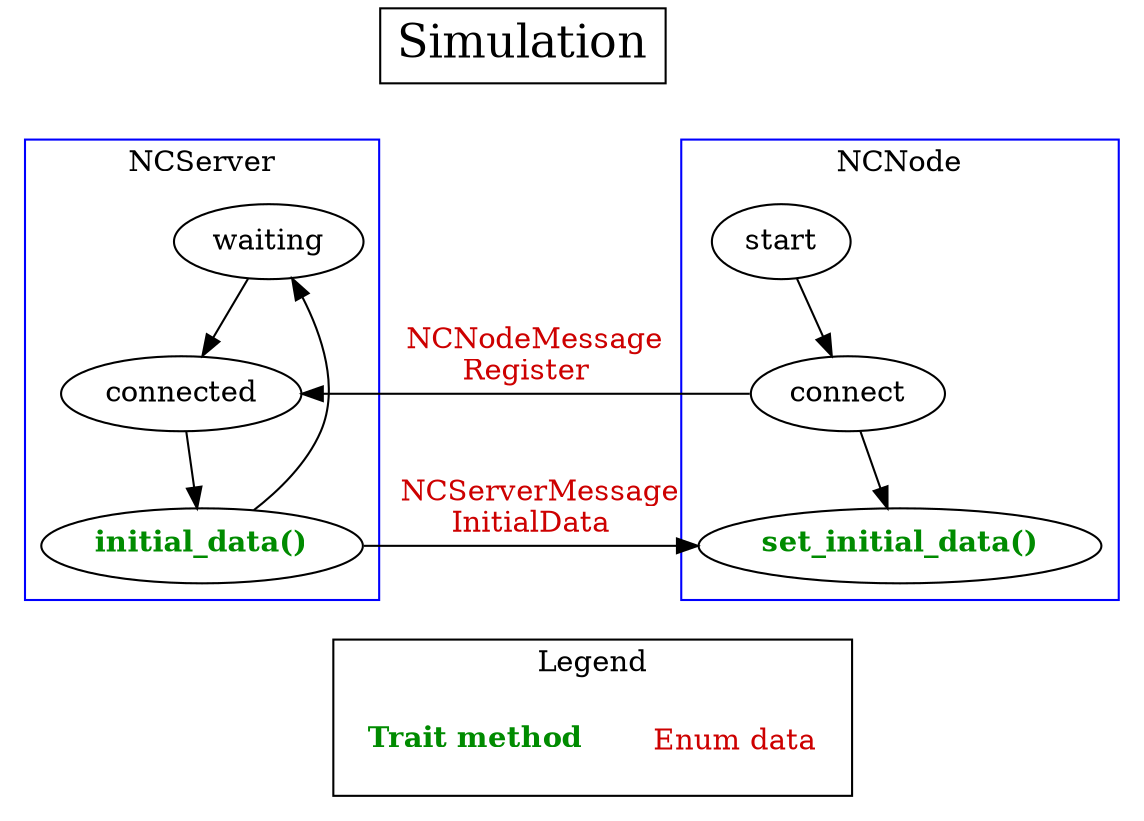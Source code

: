 digraph Start {
    S [label = "Simulation" shape = box fontsize=22];
    S -> c0_a [style=invis];
    S -> c1_a [style=invis];

    subgraph cluster0 {
        label = "NCServer";
        color = blue;

        c0_a [label = "waiting"];
        c0_b [label = "connected"];
        c0_c [label = <<B>initial_data()</B>> fontcolor=green4];

        c0_a -> c0_b;
        c0_b -> c0_c;
        c0_c -> c0_a;
    }

    subgraph cluster1 {
        label = "NCNode";
        color = blue;

        c1_a [label = "start"];
        c1_b [label = "connect"];
        c1_c [label = <<B>set_initial_data()</B>> fontcolor=green4];

        c1_a -> c1_b;
        c1_b -> c1_c;

    }

    c1_b -> c0_b [label = "  NCNodeMessage\nRegister" fontcolor=red3];
    c0_c -> c1_c [label = "  NCServerMessage\nInitialData" fontcolor=red3];


    subgraph cluster2 {
        label = "Legend";
        l1 [label = <<B>Trait method</B>> fontcolor=green4 shape = none];
        l2 [label = "Enum data" fontcolor=red3 shape = none];
    }

    c0_c -> l1 [style = invis];
    c1_c -> l2 [style = invis];
}
